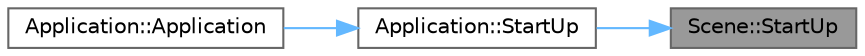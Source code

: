 digraph "Scene::StartUp"
{
 // LATEX_PDF_SIZE
  bgcolor="transparent";
  edge [fontname=Helvetica,fontsize=10,labelfontname=Helvetica,labelfontsize=10];
  node [fontname=Helvetica,fontsize=10,shape=box,height=0.2,width=0.4];
  rankdir="RL";
  Node1 [id="Node000001",label="Scene::StartUp",height=0.2,width=0.4,color="gray40", fillcolor="grey60", style="filled", fontcolor="black",tooltip=" "];
  Node1 -> Node2 [id="edge1_Node000001_Node000002",dir="back",color="steelblue1",style="solid",tooltip=" "];
  Node2 [id="Node000002",label="Application::StartUp",height=0.2,width=0.4,color="grey40", fillcolor="white", style="filled",URL="$struct_application.html#ad46cc41d95fe3e730e35f65138d834f2",tooltip=" "];
  Node2 -> Node3 [id="edge2_Node000002_Node000003",dir="back",color="steelblue1",style="solid",tooltip=" "];
  Node3 [id="Node000003",label="Application::Application",height=0.2,width=0.4,color="grey40", fillcolor="white", style="filled",URL="$struct_application.html#afa8cc05ce6b6092be5ecdfdae44e05f8",tooltip=" "];
}
